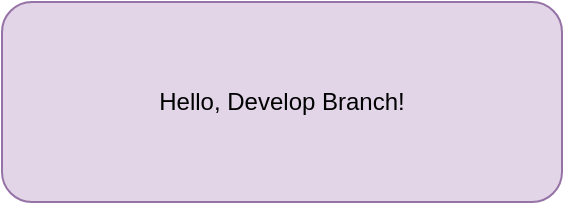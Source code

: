 <mxfile version="16.2.4" type="github">
  <diagram id="RDYvRYAAZOrXe3jB6ACX" name="Page-1">
    <mxGraphModel dx="782" dy="507" grid="1" gridSize="10" guides="1" tooltips="1" connect="1" arrows="1" fold="1" page="1" pageScale="1" pageWidth="850" pageHeight="1100" math="0" shadow="0">
      <root>
        <mxCell id="0" />
        <mxCell id="1" parent="0" />
        <mxCell id="mSU51g7aCVwrj1ge819m-1" value="Hello, Develop Branch!" style="rounded=1;whiteSpace=wrap;html=1;fillColor=#e1d5e7;strokeColor=#9673a6;" parent="1" vertex="1">
          <mxGeometry x="30" y="20" width="280" height="100" as="geometry" />
        </mxCell>
      </root>
    </mxGraphModel>
  </diagram>
</mxfile>
